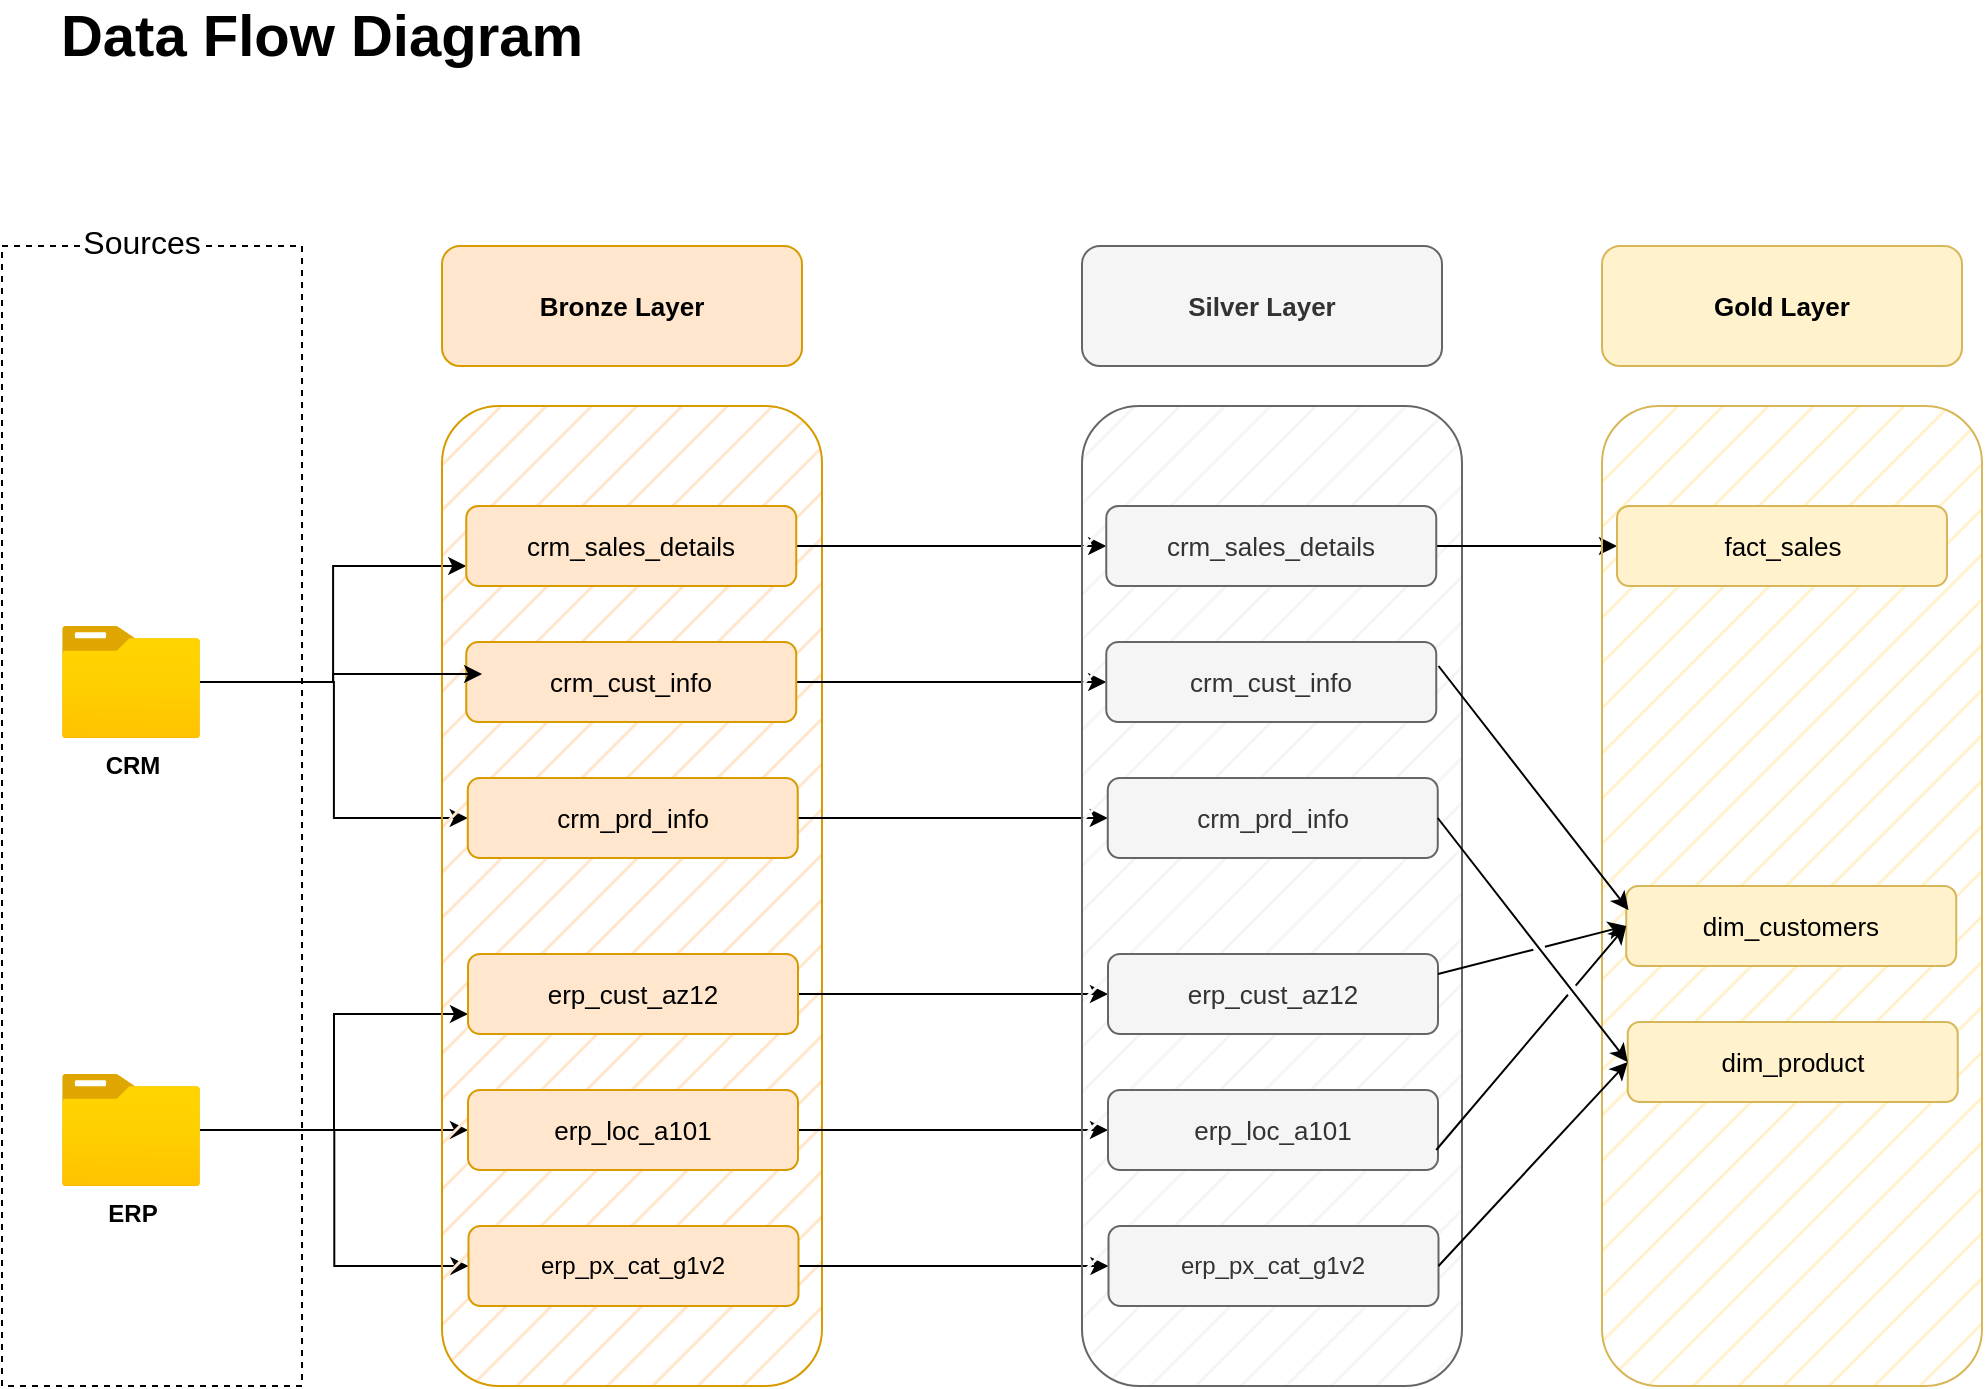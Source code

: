 <mxfile version="27.0.9">
  <diagram name="Page-1" id="YoF3n2YvAzl4WthQd7fC">
    <mxGraphModel dx="1826" dy="1761" grid="1" gridSize="10" guides="1" tooltips="1" connect="1" arrows="1" fold="1" page="0" pageScale="1" pageWidth="850" pageHeight="1100" math="0" shadow="0">
      <root>
        <mxCell id="0" />
        <mxCell id="1" parent="0" />
        <mxCell id="73NGE3K4LZWdYXeXNWMm-1" value="&lt;font style=&quot;font-size: 29px;&quot;&gt;Data Flow Diagram&lt;/font&gt;" style="text;html=1;align=center;verticalAlign=middle;whiteSpace=wrap;rounded=0;fontStyle=1" parent="1" vertex="1">
          <mxGeometry x="-260" y="-520" width="320" height="30" as="geometry" />
        </mxCell>
        <mxCell id="73NGE3K4LZWdYXeXNWMm-2" value="" style="rounded=0;whiteSpace=wrap;html=1;fillColor=none;dashed=1;" parent="1" vertex="1">
          <mxGeometry x="-260" y="-400" width="150" height="570" as="geometry" />
        </mxCell>
        <mxCell id="73NGE3K4LZWdYXeXNWMm-3" value="&lt;font style=&quot;font-size: 16px;&quot;&gt;Sources&lt;/font&gt;" style="text;html=1;align=center;verticalAlign=middle;whiteSpace=wrap;rounded=0;fillColor=default;" parent="1" vertex="1">
          <mxGeometry x="-220" y="-417" width="60" height="30" as="geometry" />
        </mxCell>
        <mxCell id="73NGE3K4LZWdYXeXNWMm-16" style="edgeStyle=orthogonalEdgeStyle;rounded=0;orthogonalLoop=1;jettySize=auto;html=1;entryX=0;entryY=0.75;entryDx=0;entryDy=0;" parent="1" source="73NGE3K4LZWdYXeXNWMm-4" target="73NGE3K4LZWdYXeXNWMm-9" edge="1">
          <mxGeometry relative="1" as="geometry" />
        </mxCell>
        <mxCell id="73NGE3K4LZWdYXeXNWMm-17" style="edgeStyle=orthogonalEdgeStyle;rounded=0;orthogonalLoop=1;jettySize=auto;html=1;entryX=0;entryY=0.5;entryDx=0;entryDy=0;" parent="1" source="73NGE3K4LZWdYXeXNWMm-4" target="73NGE3K4LZWdYXeXNWMm-12" edge="1">
          <mxGeometry relative="1" as="geometry" />
        </mxCell>
        <mxCell id="73NGE3K4LZWdYXeXNWMm-4" value="CRM" style="image;aspect=fixed;html=1;points=[];align=center;fontSize=12;image=img/lib/azure2/general/Folder_Blank.svg;fontStyle=1" parent="1" vertex="1">
          <mxGeometry x="-230" y="-210" width="69" height="56.0" as="geometry" />
        </mxCell>
        <mxCell id="73NGE3K4LZWdYXeXNWMm-24" style="edgeStyle=orthogonalEdgeStyle;rounded=0;orthogonalLoop=1;jettySize=auto;html=1;" parent="1" source="73NGE3K4LZWdYXeXNWMm-6" target="73NGE3K4LZWdYXeXNWMm-22" edge="1">
          <mxGeometry relative="1" as="geometry" />
        </mxCell>
        <mxCell id="73NGE3K4LZWdYXeXNWMm-25" style="edgeStyle=orthogonalEdgeStyle;rounded=0;orthogonalLoop=1;jettySize=auto;html=1;entryX=0;entryY=0.75;entryDx=0;entryDy=0;" parent="1" source="73NGE3K4LZWdYXeXNWMm-6" target="73NGE3K4LZWdYXeXNWMm-21" edge="1">
          <mxGeometry relative="1" as="geometry" />
        </mxCell>
        <mxCell id="73NGE3K4LZWdYXeXNWMm-26" style="edgeStyle=orthogonalEdgeStyle;rounded=0;orthogonalLoop=1;jettySize=auto;html=1;entryX=0;entryY=0.5;entryDx=0;entryDy=0;" parent="1" source="73NGE3K4LZWdYXeXNWMm-6" target="73NGE3K4LZWdYXeXNWMm-23" edge="1">
          <mxGeometry relative="1" as="geometry" />
        </mxCell>
        <mxCell id="73NGE3K4LZWdYXeXNWMm-6" value="ERP" style="image;aspect=fixed;html=1;points=[];align=center;fontSize=12;image=img/lib/azure2/general/Folder_Blank.svg;fontStyle=1" parent="1" vertex="1">
          <mxGeometry x="-230" y="14" width="69" height="56.0" as="geometry" />
        </mxCell>
        <mxCell id="73NGE3K4LZWdYXeXNWMm-7" value="" style="rounded=1;whiteSpace=wrap;html=1;fillStyle=hatch;fillColor=#ffe6cc;strokeColor=#d79b00;" parent="1" vertex="1">
          <mxGeometry x="-40" y="-320" width="190" height="490" as="geometry" />
        </mxCell>
        <mxCell id="73NGE3K4LZWdYXeXNWMm-8" value="&lt;b&gt;&lt;font style=&quot;font-size: 13px;&quot;&gt;Bronze Layer&lt;/font&gt;&lt;/b&gt;" style="rounded=1;whiteSpace=wrap;html=1;fillColor=#ffe6cc;strokeColor=#d79b00;" parent="1" vertex="1">
          <mxGeometry x="-40" y="-400" width="180" height="60" as="geometry" />
        </mxCell>
        <mxCell id="HSgdSa0JfU3XPewHmYRZ-9" style="edgeStyle=orthogonalEdgeStyle;rounded=0;orthogonalLoop=1;jettySize=auto;html=1;" parent="1" source="73NGE3K4LZWdYXeXNWMm-9" target="HSgdSa0JfU3XPewHmYRZ-3" edge="1">
          <mxGeometry relative="1" as="geometry" />
        </mxCell>
        <mxCell id="73NGE3K4LZWdYXeXNWMm-9" value="&lt;font style=&quot;font-size: 13px;&quot;&gt;crm_sales_details&lt;/font&gt;" style="rounded=1;whiteSpace=wrap;html=1;fillColor=#ffe6cc;strokeColor=#d79b00;" parent="1" vertex="1">
          <mxGeometry x="-27.87" y="-270" width="165" height="40" as="geometry" />
        </mxCell>
        <mxCell id="HSgdSa0JfU3XPewHmYRZ-10" style="edgeStyle=orthogonalEdgeStyle;rounded=0;orthogonalLoop=1;jettySize=auto;html=1;entryX=0;entryY=0.5;entryDx=0;entryDy=0;" parent="1" source="73NGE3K4LZWdYXeXNWMm-11" target="HSgdSa0JfU3XPewHmYRZ-4" edge="1">
          <mxGeometry relative="1" as="geometry" />
        </mxCell>
        <mxCell id="73NGE3K4LZWdYXeXNWMm-11" value="&lt;font style=&quot;font-size: 13px;&quot;&gt;crm_cust_info&lt;/font&gt;" style="rounded=1;whiteSpace=wrap;html=1;fillColor=#ffe6cc;strokeColor=#d79b00;" parent="1" vertex="1">
          <mxGeometry x="-27.87" y="-202" width="165" height="40" as="geometry" />
        </mxCell>
        <mxCell id="HSgdSa0JfU3XPewHmYRZ-11" style="edgeStyle=orthogonalEdgeStyle;rounded=0;orthogonalLoop=1;jettySize=auto;html=1;entryX=0;entryY=0.5;entryDx=0;entryDy=0;" parent="1" source="73NGE3K4LZWdYXeXNWMm-12" target="HSgdSa0JfU3XPewHmYRZ-5" edge="1">
          <mxGeometry relative="1" as="geometry" />
        </mxCell>
        <mxCell id="73NGE3K4LZWdYXeXNWMm-12" value="&lt;font style=&quot;font-size: 13px;&quot;&gt;crm_prd_info&lt;/font&gt;" style="rounded=1;whiteSpace=wrap;html=1;fillColor=#ffe6cc;strokeColor=#d79b00;" parent="1" vertex="1">
          <mxGeometry x="-27.12" y="-134" width="165" height="40" as="geometry" />
        </mxCell>
        <mxCell id="73NGE3K4LZWdYXeXNWMm-15" style="edgeStyle=orthogonalEdgeStyle;rounded=0;orthogonalLoop=1;jettySize=auto;html=1;entryX=0.048;entryY=0.4;entryDx=0;entryDy=0;entryPerimeter=0;" parent="1" source="73NGE3K4LZWdYXeXNWMm-4" target="73NGE3K4LZWdYXeXNWMm-11" edge="1">
          <mxGeometry relative="1" as="geometry" />
        </mxCell>
        <mxCell id="HSgdSa0JfU3XPewHmYRZ-14" style="edgeStyle=orthogonalEdgeStyle;rounded=0;orthogonalLoop=1;jettySize=auto;html=1;" parent="1" source="73NGE3K4LZWdYXeXNWMm-21" target="HSgdSa0JfU3XPewHmYRZ-6" edge="1">
          <mxGeometry relative="1" as="geometry" />
        </mxCell>
        <mxCell id="73NGE3K4LZWdYXeXNWMm-21" value="&lt;font style=&quot;font-size: 13px;&quot;&gt;erp_cust_az12&lt;/font&gt;" style="rounded=1;whiteSpace=wrap;html=1;fillColor=#ffe6cc;strokeColor=#d79b00;" parent="1" vertex="1">
          <mxGeometry x="-27" y="-46" width="165" height="40" as="geometry" />
        </mxCell>
        <mxCell id="HSgdSa0JfU3XPewHmYRZ-15" style="edgeStyle=orthogonalEdgeStyle;rounded=0;orthogonalLoop=1;jettySize=auto;html=1;" parent="1" source="73NGE3K4LZWdYXeXNWMm-22" target="HSgdSa0JfU3XPewHmYRZ-7" edge="1">
          <mxGeometry relative="1" as="geometry" />
        </mxCell>
        <mxCell id="73NGE3K4LZWdYXeXNWMm-22" value="&lt;font style=&quot;font-size: 13px;&quot;&gt;erp_loc_a101&lt;/font&gt;" style="rounded=1;whiteSpace=wrap;html=1;fillColor=#ffe6cc;strokeColor=#d79b00;" parent="1" vertex="1">
          <mxGeometry x="-27" y="22" width="165" height="40" as="geometry" />
        </mxCell>
        <mxCell id="HSgdSa0JfU3XPewHmYRZ-16" style="edgeStyle=orthogonalEdgeStyle;rounded=0;orthogonalLoop=1;jettySize=auto;html=1;" parent="1" source="73NGE3K4LZWdYXeXNWMm-23" target="HSgdSa0JfU3XPewHmYRZ-8" edge="1">
          <mxGeometry relative="1" as="geometry" />
        </mxCell>
        <mxCell id="73NGE3K4LZWdYXeXNWMm-23" value="erp_px_cat_g1v2" style="rounded=1;whiteSpace=wrap;html=1;fillColor=#ffe6cc;strokeColor=#d79b00;" parent="1" vertex="1">
          <mxGeometry x="-26.75" y="90" width="165" height="40" as="geometry" />
        </mxCell>
        <mxCell id="HSgdSa0JfU3XPewHmYRZ-1" value="" style="rounded=1;whiteSpace=wrap;html=1;fillStyle=hatch;fillColor=#f5f5f5;strokeColor=#666666;fontColor=#333333;" parent="1" vertex="1">
          <mxGeometry x="280" y="-320" width="190" height="490" as="geometry" />
        </mxCell>
        <mxCell id="HSgdSa0JfU3XPewHmYRZ-2" value="&lt;b&gt;&lt;font style=&quot;font-size: 13px;&quot;&gt;Silver Layer&lt;/font&gt;&lt;/b&gt;" style="rounded=1;whiteSpace=wrap;html=1;fillColor=#f5f5f5;strokeColor=#666666;fontColor=#333333;" parent="1" vertex="1">
          <mxGeometry x="280" y="-400" width="180" height="60" as="geometry" />
        </mxCell>
        <mxCell id="T92NCElZksXfUfhJz7G4-12" style="edgeStyle=orthogonalEdgeStyle;rounded=0;orthogonalLoop=1;jettySize=auto;html=1;" edge="1" parent="1" source="HSgdSa0JfU3XPewHmYRZ-3" target="T92NCElZksXfUfhJz7G4-3">
          <mxGeometry relative="1" as="geometry" />
        </mxCell>
        <mxCell id="HSgdSa0JfU3XPewHmYRZ-3" value="&lt;font style=&quot;font-size: 13px;&quot;&gt;crm_sales_details&lt;/font&gt;" style="rounded=1;whiteSpace=wrap;html=1;fillColor=#f5f5f5;strokeColor=#666666;fontColor=#333333;" parent="1" vertex="1">
          <mxGeometry x="292.13" y="-270" width="165" height="40" as="geometry" />
        </mxCell>
        <mxCell id="HSgdSa0JfU3XPewHmYRZ-4" value="&lt;font style=&quot;font-size: 13px;&quot;&gt;crm_cust_info&lt;/font&gt;" style="rounded=1;whiteSpace=wrap;html=1;fillColor=#f5f5f5;strokeColor=#666666;fontColor=#333333;" parent="1" vertex="1">
          <mxGeometry x="292.13" y="-202" width="165" height="40" as="geometry" />
        </mxCell>
        <mxCell id="HSgdSa0JfU3XPewHmYRZ-5" value="&lt;font style=&quot;font-size: 13px;&quot;&gt;crm_prd_info&lt;/font&gt;" style="rounded=1;whiteSpace=wrap;html=1;fillColor=#f5f5f5;strokeColor=#666666;fontColor=#333333;" parent="1" vertex="1">
          <mxGeometry x="292.88" y="-134" width="165" height="40" as="geometry" />
        </mxCell>
        <mxCell id="HSgdSa0JfU3XPewHmYRZ-6" value="&lt;font style=&quot;font-size: 13px;&quot;&gt;erp_cust_az12&lt;/font&gt;" style="rounded=1;whiteSpace=wrap;html=1;fillColor=#f5f5f5;strokeColor=#666666;fontColor=#333333;" parent="1" vertex="1">
          <mxGeometry x="293" y="-46" width="165" height="40" as="geometry" />
        </mxCell>
        <mxCell id="HSgdSa0JfU3XPewHmYRZ-7" value="&lt;font style=&quot;font-size: 13px;&quot;&gt;erp_loc_a101&lt;/font&gt;" style="rounded=1;whiteSpace=wrap;html=1;fillColor=#f5f5f5;strokeColor=#666666;fontColor=#333333;" parent="1" vertex="1">
          <mxGeometry x="293" y="22" width="165" height="40" as="geometry" />
        </mxCell>
        <mxCell id="HSgdSa0JfU3XPewHmYRZ-8" value="erp_px_cat_g1v2" style="rounded=1;whiteSpace=wrap;html=1;fillColor=#f5f5f5;strokeColor=#666666;fontColor=#333333;" parent="1" vertex="1">
          <mxGeometry x="293.25" y="90" width="165" height="40" as="geometry" />
        </mxCell>
        <mxCell id="T92NCElZksXfUfhJz7G4-1" value="" style="rounded=1;whiteSpace=wrap;html=1;fillStyle=hatch;fillColor=#fff2cc;strokeColor=#d6b656;" vertex="1" parent="1">
          <mxGeometry x="540" y="-320" width="190" height="490" as="geometry" />
        </mxCell>
        <mxCell id="T92NCElZksXfUfhJz7G4-2" value="&lt;b&gt;&lt;font style=&quot;font-size: 13px;&quot;&gt;Gold Layer&lt;/font&gt;&lt;/b&gt;" style="rounded=1;whiteSpace=wrap;html=1;fillColor=#fff2cc;strokeColor=#d6b656;" vertex="1" parent="1">
          <mxGeometry x="540" y="-400" width="180" height="60" as="geometry" />
        </mxCell>
        <mxCell id="T92NCElZksXfUfhJz7G4-3" value="&lt;font style=&quot;font-size: 13px;&quot;&gt;fact_sales&lt;/font&gt;" style="rounded=1;whiteSpace=wrap;html=1;fillColor=#fff2cc;strokeColor=#d6b656;" vertex="1" parent="1">
          <mxGeometry x="547.5" y="-270" width="165" height="40" as="geometry" />
        </mxCell>
        <mxCell id="T92NCElZksXfUfhJz7G4-4" value="&lt;font style=&quot;font-size: 13px;&quot;&gt;dim_customers&lt;/font&gt;" style="rounded=1;whiteSpace=wrap;html=1;fillColor=#fff2cc;strokeColor=#d6b656;" vertex="1" parent="1">
          <mxGeometry x="552.12" y="-80" width="165" height="40" as="geometry" />
        </mxCell>
        <mxCell id="T92NCElZksXfUfhJz7G4-5" value="&lt;font style=&quot;font-size: 13px;&quot;&gt;dim_product&lt;/font&gt;" style="rounded=1;whiteSpace=wrap;html=1;fillColor=#fff2cc;strokeColor=#d6b656;" vertex="1" parent="1">
          <mxGeometry x="552.87" y="-12" width="165" height="40" as="geometry" />
        </mxCell>
        <mxCell id="T92NCElZksXfUfhJz7G4-18" value="" style="endArrow=classic;html=1;rounded=0;entryX=0;entryY=0.5;entryDx=0;entryDy=0;exitX=1;exitY=0.5;exitDx=0;exitDy=0;jumpStyle=gap;" edge="1" parent="1" source="HSgdSa0JfU3XPewHmYRZ-5" target="T92NCElZksXfUfhJz7G4-5">
          <mxGeometry width="50" height="50" relative="1" as="geometry">
            <mxPoint x="460" y="-110" as="sourcePoint" />
            <mxPoint x="500" y="-160" as="targetPoint" />
          </mxGeometry>
        </mxCell>
        <mxCell id="T92NCElZksXfUfhJz7G4-19" value="" style="endArrow=classic;html=1;rounded=0;entryX=0;entryY=0.5;entryDx=0;entryDy=0;exitX=1;exitY=0.5;exitDx=0;exitDy=0;jumpStyle=gap;" edge="1" parent="1">
          <mxGeometry width="50" height="50" relative="1" as="geometry">
            <mxPoint x="458.25" y="-190" as="sourcePoint" />
            <mxPoint x="553.25" y="-68" as="targetPoint" />
          </mxGeometry>
        </mxCell>
        <mxCell id="T92NCElZksXfUfhJz7G4-20" value="" style="endArrow=classic;html=1;rounded=0;entryX=0;entryY=0.5;entryDx=0;entryDy=0;exitX=1;exitY=0.5;exitDx=0;exitDy=0;jumpStyle=gap;" edge="1" parent="1" source="HSgdSa0JfU3XPewHmYRZ-8" target="T92NCElZksXfUfhJz7G4-5">
          <mxGeometry width="50" height="50" relative="1" as="geometry">
            <mxPoint x="530" y="110" as="sourcePoint" />
            <mxPoint x="625" y="232" as="targetPoint" />
          </mxGeometry>
        </mxCell>
        <mxCell id="T92NCElZksXfUfhJz7G4-21" value="" style="endArrow=classic;html=1;rounded=0;entryX=0;entryY=0.5;entryDx=0;entryDy=0;exitX=1;exitY=0.5;exitDx=0;exitDy=0;jumpStyle=gap;" edge="1" parent="1" target="T92NCElZksXfUfhJz7G4-4">
          <mxGeometry width="50" height="50" relative="1" as="geometry">
            <mxPoint x="457.12" y="52" as="sourcePoint" />
            <mxPoint x="552.12" y="-50" as="targetPoint" />
          </mxGeometry>
        </mxCell>
        <mxCell id="T92NCElZksXfUfhJz7G4-22" value="" style="endArrow=classic;html=1;rounded=0;entryX=0;entryY=0.5;entryDx=0;entryDy=0;exitX=1;exitY=0.25;exitDx=0;exitDy=0;jumpStyle=gap;" edge="1" parent="1" source="HSgdSa0JfU3XPewHmYRZ-6" target="T92NCElZksXfUfhJz7G4-4">
          <mxGeometry width="50" height="50" relative="1" as="geometry">
            <mxPoint x="455.62" y="-25" as="sourcePoint" />
            <mxPoint x="547.5" y="-140" as="targetPoint" />
          </mxGeometry>
        </mxCell>
      </root>
    </mxGraphModel>
  </diagram>
</mxfile>

